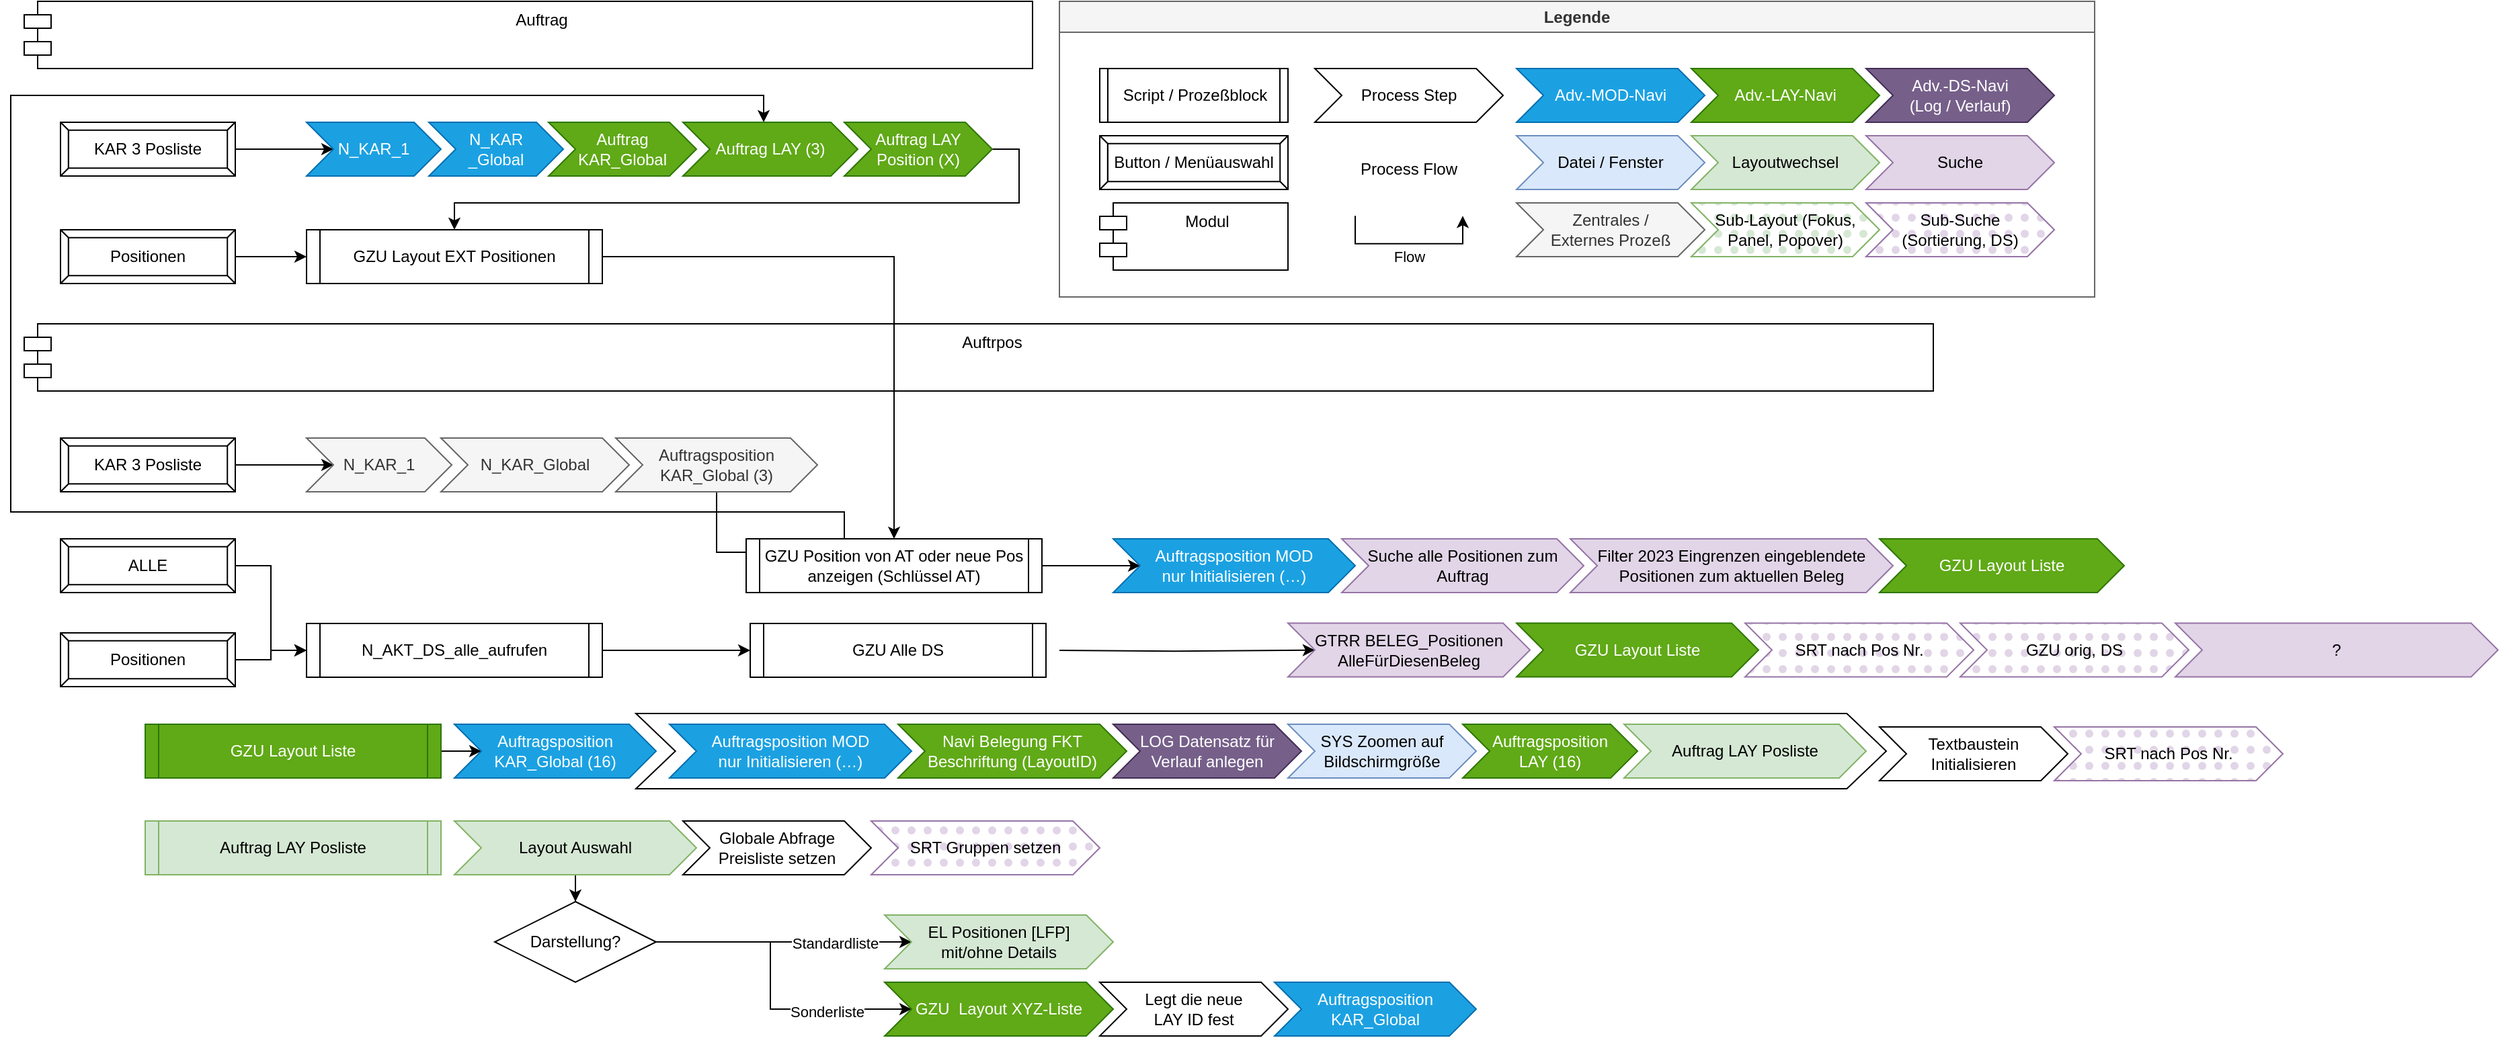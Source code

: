 <mxfile version="21.3.7" type="github">
  <diagram name="Page-1" id="edf60f1a-56cd-e834-aa8a-f176f3a09ee4">
    <mxGraphModel dx="2009" dy="1943" grid="1" gridSize="10" guides="1" tooltips="1" connect="1" arrows="1" fold="1" page="1" pageScale="1" pageWidth="1100" pageHeight="850" background="none" math="0" shadow="0">
      <root>
        <mxCell id="0" />
        <mxCell id="1" parent="0" />
        <mxCell id="arC6BPyS2dzSBOW8VH1Y-69" value="" style="shape=step;perimeter=stepPerimeter;fixedSize=1;points=[];whiteSpace=wrap;html=1;size=29.333;" vertex="1" parent="1">
          <mxGeometry x="485" y="-270" width="930" height="56" as="geometry" />
        </mxCell>
        <mxCell id="arC6BPyS2dzSBOW8VH1Y-13" value="Legende" style="swimlane;whiteSpace=wrap;html=1;fillColor=#f5f5f5;fontColor=#333333;strokeColor=#666666;" vertex="1" parent="1">
          <mxGeometry x="800" y="-800" width="770" height="220" as="geometry">
            <mxRectangle x="850" y="-220" width="90" height="30" as="alternateBounds" />
          </mxGeometry>
        </mxCell>
        <mxCell id="arC6BPyS2dzSBOW8VH1Y-2" value="Button / Menüauswahl" style="labelPosition=center;verticalLabelPosition=middle;align=center;html=1;shape=mxgraph.basic.button;dx=5.89;whiteSpace=wrap;" vertex="1" parent="arC6BPyS2dzSBOW8VH1Y-13">
          <mxGeometry x="30" y="100" width="140" height="40" as="geometry" />
        </mxCell>
        <mxCell id="arC6BPyS2dzSBOW8VH1Y-3" value="Script / Prozeßblock" style="shape=process;whiteSpace=wrap;html=1;backgroundOutline=1;size=0.045;" vertex="1" parent="arC6BPyS2dzSBOW8VH1Y-13">
          <mxGeometry x="30" y="50" width="140" height="40" as="geometry" />
        </mxCell>
        <mxCell id="arC6BPyS2dzSBOW8VH1Y-4" value="Modul" style="shape=module;align=left;spacingLeft=20;align=center;verticalAlign=top;whiteSpace=wrap;html=1;" vertex="1" parent="arC6BPyS2dzSBOW8VH1Y-13">
          <mxGeometry x="30" y="150" width="140" height="50" as="geometry" />
        </mxCell>
        <mxCell id="arC6BPyS2dzSBOW8VH1Y-5" value="Zentrales /&lt;br&gt;Externes Prozeß" style="shape=step;perimeter=stepPerimeter;fixedSize=1;points=[];whiteSpace=wrap;html=1;fillColor=#f5f5f5;fontColor=#333333;strokeColor=#666666;" vertex="1" parent="arC6BPyS2dzSBOW8VH1Y-13">
          <mxGeometry x="340" y="150" width="140" height="40" as="geometry" />
        </mxCell>
        <mxCell id="arC6BPyS2dzSBOW8VH1Y-8" value="Suche" style="shape=step;perimeter=stepPerimeter;fixedSize=1;points=[];whiteSpace=wrap;html=1;fillColor=#e1d5e7;strokeColor=#9673a6;" vertex="1" parent="arC6BPyS2dzSBOW8VH1Y-13">
          <mxGeometry x="600" y="100" width="140" height="40" as="geometry" />
        </mxCell>
        <mxCell id="arC6BPyS2dzSBOW8VH1Y-9" value="Layoutwechsel" style="shape=step;perimeter=stepPerimeter;fixedSize=1;points=[];whiteSpace=wrap;html=1;fillColor=#d5e8d4;strokeColor=#82b366;" vertex="1" parent="arC6BPyS2dzSBOW8VH1Y-13">
          <mxGeometry x="470" y="100" width="140" height="40" as="geometry" />
        </mxCell>
        <mxCell id="arC6BPyS2dzSBOW8VH1Y-10" value="Process Step" style="shape=step;perimeter=stepPerimeter;fixedSize=1;points=[];whiteSpace=wrap;html=1;" vertex="1" parent="arC6BPyS2dzSBOW8VH1Y-13">
          <mxGeometry x="190" y="50" width="140" height="40" as="geometry" />
        </mxCell>
        <mxCell id="arC6BPyS2dzSBOW8VH1Y-11" value="Adv.-MOD-Navi" style="shape=step;perimeter=stepPerimeter;fixedSize=1;points=[];whiteSpace=wrap;html=1;fillColor=#1ba1e2;strokeColor=#006EAF;fontColor=#ffffff;" vertex="1" parent="arC6BPyS2dzSBOW8VH1Y-13">
          <mxGeometry x="340" y="50" width="140" height="40" as="geometry" />
        </mxCell>
        <mxCell id="arC6BPyS2dzSBOW8VH1Y-12" value="Adv.-LAY-Navi" style="shape=step;perimeter=stepPerimeter;fixedSize=1;points=[];whiteSpace=wrap;html=1;fillColor=#60a917;strokeColor=#2D7600;fontColor=#ffffff;" vertex="1" parent="arC6BPyS2dzSBOW8VH1Y-13">
          <mxGeometry x="470" y="50" width="140" height="40" as="geometry" />
        </mxCell>
        <mxCell id="arC6BPyS2dzSBOW8VH1Y-15" value="Flow" style="edgeStyle=orthogonalEdgeStyle;orthogonalLoop=1;jettySize=auto;html=1;rounded=0;" edge="1" parent="arC6BPyS2dzSBOW8VH1Y-13">
          <mxGeometry y="-10" width="80" relative="1" as="geometry">
            <mxPoint x="220" y="159.67" as="sourcePoint" />
            <mxPoint x="300" y="159.67" as="targetPoint" />
            <Array as="points">
              <mxPoint x="220" y="180.34" />
              <mxPoint x="300" y="180.34" />
            </Array>
            <mxPoint as="offset" />
          </mxGeometry>
        </mxCell>
        <mxCell id="arC6BPyS2dzSBOW8VH1Y-16" value="Process Flow" style="text;strokeColor=none;align=center;fillColor=none;html=1;verticalAlign=middle;whiteSpace=wrap;rounded=0;" vertex="1" parent="arC6BPyS2dzSBOW8VH1Y-13">
          <mxGeometry x="205" y="110" width="110" height="30" as="geometry" />
        </mxCell>
        <mxCell id="arC6BPyS2dzSBOW8VH1Y-26" value="Sub-Suche&lt;br&gt;(Sortierung, DS)" style="shape=step;perimeter=stepPerimeter;fixedSize=1;points=[];whiteSpace=wrap;html=1;fillColor=#e1d5e7;strokeColor=#9673a6;fillStyle=dots;" vertex="1" parent="arC6BPyS2dzSBOW8VH1Y-13">
          <mxGeometry x="600" y="150" width="140" height="40" as="geometry" />
        </mxCell>
        <mxCell id="arC6BPyS2dzSBOW8VH1Y-27" value="Sub-Layout (Fokus, Panel, Popover)" style="shape=step;perimeter=stepPerimeter;fixedSize=1;points=[];whiteSpace=wrap;html=1;fillColor=#d5e8d4;strokeColor=#82b366;fillStyle=dots;" vertex="1" parent="arC6BPyS2dzSBOW8VH1Y-13">
          <mxGeometry x="470" y="150" width="140" height="40" as="geometry" />
        </mxCell>
        <mxCell id="arC6BPyS2dzSBOW8VH1Y-41" value="Adv.-DS-Navi&lt;br&gt;(Log / Verlauf)" style="shape=step;perimeter=stepPerimeter;fixedSize=1;points=[];whiteSpace=wrap;html=1;fillColor=#76608a;strokeColor=#432D57;fillStyle=auto;fontColor=#ffffff;" vertex="1" parent="arC6BPyS2dzSBOW8VH1Y-13">
          <mxGeometry x="600" y="50" width="140" height="40" as="geometry" />
        </mxCell>
        <mxCell id="arC6BPyS2dzSBOW8VH1Y-42" value="Datei / Fenster" style="shape=step;perimeter=stepPerimeter;fixedSize=1;points=[];whiteSpace=wrap;html=1;fillColor=#dae8fc;strokeColor=#6c8ebf;" vertex="1" parent="arC6BPyS2dzSBOW8VH1Y-13">
          <mxGeometry x="340" y="100" width="140" height="40" as="geometry" />
        </mxCell>
        <mxCell id="9XxZq_N7S6UOtmdN4iqu-2" value="Auftrag" style="shape=module;align=left;spacingLeft=20;align=center;verticalAlign=top;whiteSpace=wrap;html=1;" parent="1" vertex="1">
          <mxGeometry x="30" y="-800" width="750" height="50" as="geometry" />
        </mxCell>
        <mxCell id="9XxZq_N7S6UOtmdN4iqu-43" style="edgeStyle=orthogonalEdgeStyle;rounded=0;orthogonalLoop=1;jettySize=auto;html=1;entryX=0;entryY=0.5;entryDx=0;entryDy=0;" parent="1" source="9XxZq_N7S6UOtmdN4iqu-12" target="9XxZq_N7S6UOtmdN4iqu-27" edge="1">
          <mxGeometry relative="1" as="geometry" />
        </mxCell>
        <mxCell id="9XxZq_N7S6UOtmdN4iqu-12" value="ALLE" style="labelPosition=center;verticalLabelPosition=middle;align=center;html=1;shape=mxgraph.basic.button;dx=5.89;whiteSpace=wrap;" parent="1" vertex="1">
          <mxGeometry x="57" y="-400" width="130" height="40" as="geometry" />
        </mxCell>
        <mxCell id="9XxZq_N7S6UOtmdN4iqu-39" style="edgeStyle=orthogonalEdgeStyle;rounded=0;orthogonalLoop=1;jettySize=auto;html=1;exitX=1;exitY=0.5;exitDx=0;exitDy=0;entryX=0;entryY=0.5;entryDx=0;entryDy=0;" parent="1" source="9XxZq_N7S6UOtmdN4iqu-27" target="9XxZq_N7S6UOtmdN4iqu-28" edge="1">
          <mxGeometry relative="1" as="geometry" />
        </mxCell>
        <mxCell id="9XxZq_N7S6UOtmdN4iqu-27" value="N_AKT_DS_alle_aufrufen" style="shape=process;whiteSpace=wrap;html=1;backgroundOutline=1;size=0.045;" parent="1" vertex="1">
          <mxGeometry x="240" y="-337" width="220" height="40" as="geometry" />
        </mxCell>
        <mxCell id="arC6BPyS2dzSBOW8VH1Y-22" style="edgeStyle=orthogonalEdgeStyle;rounded=0;orthogonalLoop=1;jettySize=auto;html=1;" edge="1" parent="1" target="arC6BPyS2dzSBOW8VH1Y-19">
          <mxGeometry relative="1" as="geometry">
            <mxPoint x="800" y="-316.941" as="sourcePoint" />
          </mxGeometry>
        </mxCell>
        <mxCell id="9XxZq_N7S6UOtmdN4iqu-28" value="GZU Alle DS" style="shape=process;whiteSpace=wrap;html=1;backgroundOutline=1;size=0.045;" parent="1" vertex="1">
          <mxGeometry x="570" y="-337" width="220" height="40" as="geometry" />
        </mxCell>
        <mxCell id="9XxZq_N7S6UOtmdN4iqu-42" style="edgeStyle=orthogonalEdgeStyle;rounded=0;orthogonalLoop=1;jettySize=auto;html=1;entryX=0;entryY=0.5;entryDx=0;entryDy=0;" parent="1" source="9XxZq_N7S6UOtmdN4iqu-31" target="9XxZq_N7S6UOtmdN4iqu-27" edge="1">
          <mxGeometry relative="1" as="geometry" />
        </mxCell>
        <mxCell id="9XxZq_N7S6UOtmdN4iqu-31" value="Positionen" style="labelPosition=center;verticalLabelPosition=middle;align=center;html=1;shape=mxgraph.basic.button;dx=5.89;whiteSpace=wrap;" parent="1" vertex="1">
          <mxGeometry x="57" y="-330" width="130" height="40" as="geometry" />
        </mxCell>
        <mxCell id="arC6BPyS2dzSBOW8VH1Y-34" style="edgeStyle=orthogonalEdgeStyle;rounded=0;orthogonalLoop=1;jettySize=auto;html=1;" edge="1" parent="1" source="9XxZq_N7S6UOtmdN4iqu-47" target="arC6BPyS2dzSBOW8VH1Y-32">
          <mxGeometry relative="1" as="geometry" />
        </mxCell>
        <mxCell id="9XxZq_N7S6UOtmdN4iqu-47" value="GZU Layout Liste" style="shape=process;whiteSpace=wrap;html=1;backgroundOutline=1;size=0.045;fillColor=#60a917;strokeColor=#2D7600;fontColor=#ffffff;" parent="1" vertex="1">
          <mxGeometry x="120" y="-262" width="220" height="40" as="geometry" />
        </mxCell>
        <mxCell id="9XxZq_N7S6UOtmdN4iqu-59" style="edgeStyle=orthogonalEdgeStyle;rounded=0;orthogonalLoop=1;jettySize=auto;html=1;" parent="1" source="9XxZq_N7S6UOtmdN4iqu-60" target="9XxZq_N7S6UOtmdN4iqu-63" edge="1">
          <mxGeometry relative="1" as="geometry">
            <mxPoint x="240" y="-455" as="targetPoint" />
          </mxGeometry>
        </mxCell>
        <mxCell id="9XxZq_N7S6UOtmdN4iqu-60" value="KAR 3 Posliste" style="labelPosition=center;verticalLabelPosition=middle;align=center;html=1;shape=mxgraph.basic.button;dx=5.89;whiteSpace=wrap;" parent="1" vertex="1">
          <mxGeometry x="57" y="-475" width="130" height="40" as="geometry" />
        </mxCell>
        <mxCell id="9XxZq_N7S6UOtmdN4iqu-63" value="N_KAR_1" style="shape=step;perimeter=stepPerimeter;fixedSize=1;points=[];whiteSpace=wrap;html=1;fillColor=#f5f5f5;fontColor=#333333;strokeColor=#666666;" parent="1" vertex="1">
          <mxGeometry x="240" y="-475" width="108" height="40" as="geometry" />
        </mxCell>
        <mxCell id="9XxZq_N7S6UOtmdN4iqu-64" value="N_KAR_Global" style="shape=step;perimeter=stepPerimeter;fixedSize=1;points=[];whiteSpace=wrap;html=1;fillColor=#f5f5f5;fontColor=#333333;strokeColor=#666666;" parent="1" vertex="1">
          <mxGeometry x="340" y="-475" width="140" height="40" as="geometry" />
        </mxCell>
        <mxCell id="9XxZq_N7S6UOtmdN4iqu-75" style="edgeStyle=orthogonalEdgeStyle;rounded=0;orthogonalLoop=1;jettySize=auto;html=1;" parent="1" source="9XxZq_N7S6UOtmdN4iqu-65" target="9XxZq_N7S6UOtmdN4iqu-55" edge="1">
          <mxGeometry relative="1" as="geometry">
            <Array as="points">
              <mxPoint x="640" y="-390" />
              <mxPoint x="640" y="-420" />
              <mxPoint x="20" y="-420" />
              <mxPoint x="20" y="-730" />
              <mxPoint x="580" y="-730" />
            </Array>
            <mxPoint x="630" y="-390" as="sourcePoint" />
          </mxGeometry>
        </mxCell>
        <mxCell id="9XxZq_N7S6UOtmdN4iqu-65" value="Auftragsposition KAR_Global (3)" style="shape=step;perimeter=stepPerimeter;fixedSize=1;points=[];whiteSpace=wrap;html=1;fillColor=#f5f5f5;fontColor=#333333;strokeColor=#666666;" parent="1" vertex="1">
          <mxGeometry x="470" y="-475" width="150" height="40" as="geometry" />
        </mxCell>
        <mxCell id="9XxZq_N7S6UOtmdN4iqu-69" value="Auftrpos" style="shape=module;align=left;spacingLeft=20;align=center;verticalAlign=top;whiteSpace=wrap;html=1;" parent="1" vertex="1">
          <mxGeometry x="30" y="-560" width="1420" height="50" as="geometry" />
        </mxCell>
        <mxCell id="9XxZq_N7S6UOtmdN4iqu-44" value="KAR 3 Posliste" style="labelPosition=center;verticalLabelPosition=middle;align=center;html=1;shape=mxgraph.basic.button;dx=5.89;whiteSpace=wrap;" parent="1" vertex="1">
          <mxGeometry x="57" y="-710" width="130" height="40" as="geometry" />
        </mxCell>
        <mxCell id="9XxZq_N7S6UOtmdN4iqu-46" style="edgeStyle=orthogonalEdgeStyle;rounded=0;orthogonalLoop=1;jettySize=auto;html=1;" parent="1" source="9XxZq_N7S6UOtmdN4iqu-44" target="9XxZq_N7S6UOtmdN4iqu-50" edge="1">
          <mxGeometry relative="1" as="geometry">
            <mxPoint x="240" y="-690" as="targetPoint" />
          </mxGeometry>
        </mxCell>
        <mxCell id="9XxZq_N7S6UOtmdN4iqu-50" value="N_KAR_1" style="shape=step;perimeter=stepPerimeter;fixedSize=1;points=[];whiteSpace=wrap;html=1;fillColor=#1ba1e2;fontColor=#ffffff;strokeColor=#006EAF;" parent="1" vertex="1">
          <mxGeometry x="240" y="-710" width="100" height="40" as="geometry" />
        </mxCell>
        <mxCell id="9XxZq_N7S6UOtmdN4iqu-51" value="N_KAR&lt;br&gt;_Global" style="shape=step;perimeter=stepPerimeter;fixedSize=1;points=[];whiteSpace=wrap;html=1;fillColor=#1ba1e2;fontColor=#ffffff;strokeColor=#006EAF;" parent="1" vertex="1">
          <mxGeometry x="331" y="-710" width="100" height="40" as="geometry" />
        </mxCell>
        <mxCell id="9XxZq_N7S6UOtmdN4iqu-54" value="Auftrag KAR_Global" style="shape=step;perimeter=stepPerimeter;fixedSize=1;points=[];whiteSpace=wrap;html=1;fillColor=#60a917;fontColor=#ffffff;strokeColor=#2D7600;" parent="1" vertex="1">
          <mxGeometry x="420" y="-710" width="110" height="40" as="geometry" />
        </mxCell>
        <mxCell id="9XxZq_N7S6UOtmdN4iqu-55" value="Auftrag LAY (3)" style="shape=step;perimeter=stepPerimeter;fixedSize=1;points=[];whiteSpace=wrap;html=1;fillColor=#60a917;fontColor=#ffffff;strokeColor=#2D7600;" parent="1" vertex="1">
          <mxGeometry x="520" y="-710" width="130" height="40" as="geometry" />
        </mxCell>
        <mxCell id="arC6BPyS2dzSBOW8VH1Y-1" style="edgeStyle=orthogonalEdgeStyle;rounded=0;orthogonalLoop=1;jettySize=auto;html=1;" edge="1" parent="1" source="9XxZq_N7S6UOtmdN4iqu-56" target="9XxZq_N7S6UOtmdN4iqu-22">
          <mxGeometry relative="1" as="geometry">
            <Array as="points">
              <mxPoint x="770" y="-690" />
              <mxPoint x="770" y="-650" />
              <mxPoint x="350" y="-650" />
            </Array>
          </mxGeometry>
        </mxCell>
        <mxCell id="9XxZq_N7S6UOtmdN4iqu-56" value="Auftrag LAY Position (X)" style="shape=step;perimeter=stepPerimeter;fixedSize=1;points=[];whiteSpace=wrap;html=1;fillColor=#60a917;fontColor=#ffffff;strokeColor=#2D7600;" parent="1" vertex="1">
          <mxGeometry x="640" y="-710" width="110" height="40" as="geometry" />
        </mxCell>
        <mxCell id="9XxZq_N7S6UOtmdN4iqu-1" value="Positionen" style="labelPosition=center;verticalLabelPosition=middle;align=center;html=1;shape=mxgraph.basic.button;dx=5.89;whiteSpace=wrap;" parent="1" vertex="1">
          <mxGeometry x="57" y="-630" width="130" height="40" as="geometry" />
        </mxCell>
        <mxCell id="9XxZq_N7S6UOtmdN4iqu-17" value="GZU Layout Liste" style="shape=step;perimeter=stepPerimeter;fixedSize=1;points=[];whiteSpace=wrap;html=1;fillColor=#60a917;strokeColor=#2D7600;fontColor=#ffffff;" parent="1" vertex="1">
          <mxGeometry x="1410" y="-400" width="182" height="40" as="geometry" />
        </mxCell>
        <mxCell id="9XxZq_N7S6UOtmdN4iqu-21" value="Suche alle Positionen zum Auftrag" style="shape=step;perimeter=stepPerimeter;fixedSize=1;points=[];whiteSpace=wrap;html=1;fillColor=#e1d5e7;strokeColor=#9673a6;" parent="1" vertex="1">
          <mxGeometry x="1010" y="-400" width="180" height="40" as="geometry" />
        </mxCell>
        <mxCell id="9XxZq_N7S6UOtmdN4iqu-22" value="GZU Layout EXT Positionen" style="shape=process;whiteSpace=wrap;html=1;backgroundOutline=1;size=0.045;" parent="1" vertex="1">
          <mxGeometry x="240" y="-630" width="220" height="40" as="geometry" />
        </mxCell>
        <mxCell id="9XxZq_N7S6UOtmdN4iqu-41" style="edgeStyle=orthogonalEdgeStyle;rounded=0;orthogonalLoop=1;jettySize=auto;html=1;" parent="1" source="9XxZq_N7S6UOtmdN4iqu-1" target="9XxZq_N7S6UOtmdN4iqu-22" edge="1">
          <mxGeometry relative="1" as="geometry" />
        </mxCell>
        <mxCell id="arC6BPyS2dzSBOW8VH1Y-38" style="edgeStyle=orthogonalEdgeStyle;rounded=0;orthogonalLoop=1;jettySize=auto;html=1;" edge="1" parent="1" source="9XxZq_N7S6UOtmdN4iqu-25" target="arC6BPyS2dzSBOW8VH1Y-35">
          <mxGeometry relative="1" as="geometry" />
        </mxCell>
        <mxCell id="9XxZq_N7S6UOtmdN4iqu-25" value="GZU Position von AT oder neue Pos anzeigen (Schlüssel AT)" style="shape=process;whiteSpace=wrap;html=1;backgroundOutline=1;size=0.045;" parent="1" vertex="1">
          <mxGeometry x="567" y="-400" width="220" height="40" as="geometry" />
        </mxCell>
        <mxCell id="9XxZq_N7S6UOtmdN4iqu-40" style="edgeStyle=orthogonalEdgeStyle;rounded=0;orthogonalLoop=1;jettySize=auto;html=1;" parent="1" source="9XxZq_N7S6UOtmdN4iqu-22" target="9XxZq_N7S6UOtmdN4iqu-25" edge="1">
          <mxGeometry relative="1" as="geometry" />
        </mxCell>
        <mxCell id="9XxZq_N7S6UOtmdN4iqu-26" value="Filter 2023 Eingrenzen eingeblendete Positionen zum aktuellen Beleg" style="shape=step;perimeter=stepPerimeter;fixedSize=1;points=[];whiteSpace=wrap;html=1;fillColor=#e1d5e7;strokeColor=#9673a6;" parent="1" vertex="1">
          <mxGeometry x="1180" y="-400" width="240" height="40" as="geometry" />
        </mxCell>
        <mxCell id="arC6BPyS2dzSBOW8VH1Y-19" value="GTRR BELEG_Positionen&lt;br&gt;AlleFürDiesenBeleg" style="shape=step;perimeter=stepPerimeter;fixedSize=1;points=[];whiteSpace=wrap;html=1;fillColor=#e1d5e7;strokeColor=#9673a6;" vertex="1" parent="1">
          <mxGeometry x="970" y="-337.25" width="180" height="40" as="geometry" />
        </mxCell>
        <mxCell id="arC6BPyS2dzSBOW8VH1Y-20" value="?" style="shape=step;perimeter=stepPerimeter;fixedSize=1;points=[];whiteSpace=wrap;html=1;fillColor=#e1d5e7;strokeColor=#9673a6;" vertex="1" parent="1">
          <mxGeometry x="1630" y="-337.25" width="240" height="40" as="geometry" />
        </mxCell>
        <mxCell id="arC6BPyS2dzSBOW8VH1Y-21" value="GZU Layout Liste" style="shape=step;perimeter=stepPerimeter;fixedSize=1;points=[];whiteSpace=wrap;html=1;fillColor=#60a917;strokeColor=#2D7600;fontColor=#ffffff;" vertex="1" parent="1">
          <mxGeometry x="1140" y="-337.25" width="180" height="40" as="geometry" />
        </mxCell>
        <mxCell id="arC6BPyS2dzSBOW8VH1Y-24" value="SRT nach Pos Nr." style="shape=step;perimeter=stepPerimeter;fixedSize=1;points=[];whiteSpace=wrap;html=1;fillColor=#e1d5e7;strokeColor=#9673a6;fillStyle=dots;" vertex="1" parent="1">
          <mxGeometry x="1310" y="-337.25" width="170" height="40" as="geometry" />
        </mxCell>
        <mxCell id="arC6BPyS2dzSBOW8VH1Y-25" value="GZU orig, DS" style="shape=step;perimeter=stepPerimeter;fixedSize=1;points=[];whiteSpace=wrap;html=1;fillColor=#e1d5e7;strokeColor=#9673a6;fillStyle=dots;" vertex="1" parent="1">
          <mxGeometry x="1470" y="-337.25" width="170" height="40" as="geometry" />
        </mxCell>
        <mxCell id="arC6BPyS2dzSBOW8VH1Y-29" value="Auftragsposition MOD&lt;br&gt;nur Initialisieren (…)" style="shape=step;perimeter=stepPerimeter;fixedSize=1;points=[];whiteSpace=wrap;html=1;fillColor=#1ba1e2;strokeColor=#006EAF;fontColor=#ffffff;" vertex="1" parent="1">
          <mxGeometry x="510" y="-262" width="180" height="40" as="geometry" />
        </mxCell>
        <mxCell id="arC6BPyS2dzSBOW8VH1Y-32" value="Auftragsposition KAR_Global (16)" style="shape=step;perimeter=stepPerimeter;fixedSize=1;points=[];whiteSpace=wrap;html=1;fillColor=#1ba1e2;fontColor=#ffffff;strokeColor=#006EAF;" vertex="1" parent="1">
          <mxGeometry x="350" y="-262" width="150" height="40" as="geometry" />
        </mxCell>
        <mxCell id="arC6BPyS2dzSBOW8VH1Y-35" value="Auftragsposition MOD&lt;br&gt;nur Initialisieren (…)" style="shape=step;perimeter=stepPerimeter;fixedSize=1;points=[];whiteSpace=wrap;html=1;fillColor=#1ba1e2;strokeColor=#006EAF;fontColor=#ffffff;" vertex="1" parent="1">
          <mxGeometry x="840" y="-400" width="180" height="40" as="geometry" />
        </mxCell>
        <mxCell id="arC6BPyS2dzSBOW8VH1Y-39" value="Navi Belegung FKT Beschriftung (LayoutID)" style="shape=step;perimeter=stepPerimeter;fixedSize=1;points=[];whiteSpace=wrap;html=1;fillColor=#60a917;fontColor=#ffffff;strokeColor=#2D7600;" vertex="1" parent="1">
          <mxGeometry x="680" y="-262" width="170" height="40" as="geometry" />
        </mxCell>
        <mxCell id="arC6BPyS2dzSBOW8VH1Y-40" value="LOG Datensatz für Verlauf anlegen" style="shape=step;perimeter=stepPerimeter;fixedSize=1;points=[];whiteSpace=wrap;html=1;fillColor=#76608a;strokeColor=#432D57;fillStyle=auto;fontColor=#ffffff;" vertex="1" parent="1">
          <mxGeometry x="840" y="-262" width="140" height="40" as="geometry" />
        </mxCell>
        <mxCell id="arC6BPyS2dzSBOW8VH1Y-44" value="SYS Zoomen auf Bildschirmgröße" style="shape=step;perimeter=stepPerimeter;fixedSize=1;points=[];whiteSpace=wrap;html=1;fillColor=#dae8fc;strokeColor=#6c8ebf;" vertex="1" parent="1">
          <mxGeometry x="970" y="-262" width="140" height="40" as="geometry" />
        </mxCell>
        <mxCell id="arC6BPyS2dzSBOW8VH1Y-45" value="Auftragsposition&lt;br&gt;LAY (16)" style="shape=step;perimeter=stepPerimeter;fixedSize=1;points=[];whiteSpace=wrap;html=1;fillColor=#60a917;fontColor=#ffffff;strokeColor=#2D7600;" vertex="1" parent="1">
          <mxGeometry x="1100" y="-262" width="130" height="40" as="geometry" />
        </mxCell>
        <mxCell id="arC6BPyS2dzSBOW8VH1Y-46" value="Auftrag LAY Posliste" style="shape=step;perimeter=stepPerimeter;fixedSize=1;points=[];whiteSpace=wrap;html=1;fillColor=#d5e8d4;strokeColor=#82b366;" vertex="1" parent="1">
          <mxGeometry x="1220" y="-262" width="180" height="40" as="geometry" />
        </mxCell>
        <mxCell id="arC6BPyS2dzSBOW8VH1Y-52" style="edgeStyle=orthogonalEdgeStyle;rounded=0;orthogonalLoop=1;jettySize=auto;html=1;" edge="1" parent="1" source="arC6BPyS2dzSBOW8VH1Y-47" target="arC6BPyS2dzSBOW8VH1Y-49">
          <mxGeometry relative="1" as="geometry" />
        </mxCell>
        <mxCell id="arC6BPyS2dzSBOW8VH1Y-61" value="Standardliste" style="edgeLabel;html=1;align=center;verticalAlign=middle;resizable=0;points=[];" vertex="1" connectable="0" parent="arC6BPyS2dzSBOW8VH1Y-52">
          <mxGeometry x="0.394" y="-1" relative="1" as="geometry">
            <mxPoint as="offset" />
          </mxGeometry>
        </mxCell>
        <mxCell id="arC6BPyS2dzSBOW8VH1Y-57" style="edgeStyle=orthogonalEdgeStyle;rounded=0;orthogonalLoop=1;jettySize=auto;html=1;" edge="1" parent="1" source="arC6BPyS2dzSBOW8VH1Y-47" target="arC6BPyS2dzSBOW8VH1Y-53">
          <mxGeometry relative="1" as="geometry" />
        </mxCell>
        <mxCell id="arC6BPyS2dzSBOW8VH1Y-64" value="Sonderliste" style="edgeLabel;html=1;align=center;verticalAlign=middle;resizable=0;points=[];" vertex="1" connectable="0" parent="arC6BPyS2dzSBOW8VH1Y-57">
          <mxGeometry x="0.47" y="-2" relative="1" as="geometry">
            <mxPoint as="offset" />
          </mxGeometry>
        </mxCell>
        <mxCell id="arC6BPyS2dzSBOW8VH1Y-47" value="Darstellung?" style="rhombus;whiteSpace=wrap;html=1;" vertex="1" parent="1">
          <mxGeometry x="380" y="-130" width="120" height="60" as="geometry" />
        </mxCell>
        <mxCell id="arC6BPyS2dzSBOW8VH1Y-49" value="EL Positionen [LFP]&lt;br&gt;mit/ohne Details" style="shape=step;perimeter=stepPerimeter;fixedSize=1;points=[];whiteSpace=wrap;html=1;fillColor=#d5e8d4;strokeColor=#82b366;" vertex="1" parent="1">
          <mxGeometry x="670" y="-120" width="170" height="40" as="geometry" />
        </mxCell>
        <mxCell id="arC6BPyS2dzSBOW8VH1Y-53" value="GZU&amp;nbsp; Layout XYZ-Liste" style="shape=step;perimeter=stepPerimeter;fixedSize=1;points=[];whiteSpace=wrap;html=1;fillColor=#60a917;fontColor=#ffffff;strokeColor=#2D7600;" vertex="1" parent="1">
          <mxGeometry x="670" y="-70" width="170" height="40" as="geometry" />
        </mxCell>
        <mxCell id="arC6BPyS2dzSBOW8VH1Y-54" value="Auftrag LAY Posliste" style="shape=process;whiteSpace=wrap;html=1;backgroundOutline=1;size=0.045;fillColor=#d5e8d4;strokeColor=#82b366;fontColor=default;" vertex="1" parent="1">
          <mxGeometry x="120" y="-190" width="220" height="40" as="geometry" />
        </mxCell>
        <mxCell id="arC6BPyS2dzSBOW8VH1Y-56" style="edgeStyle=orthogonalEdgeStyle;rounded=0;orthogonalLoop=1;jettySize=auto;html=1;" edge="1" parent="1" source="arC6BPyS2dzSBOW8VH1Y-55" target="arC6BPyS2dzSBOW8VH1Y-47">
          <mxGeometry relative="1" as="geometry" />
        </mxCell>
        <mxCell id="arC6BPyS2dzSBOW8VH1Y-55" value="Layout Auswahl" style="shape=step;perimeter=stepPerimeter;fixedSize=1;points=[];whiteSpace=wrap;html=1;fillColor=#d5e8d4;strokeColor=#82b366;" vertex="1" parent="1">
          <mxGeometry x="350" y="-190" width="180" height="40" as="geometry" />
        </mxCell>
        <mxCell id="arC6BPyS2dzSBOW8VH1Y-58" value="Globale Abfrage&lt;br&gt;Preisliste setzen" style="shape=step;perimeter=stepPerimeter;fixedSize=1;points=[];whiteSpace=wrap;html=1;" vertex="1" parent="1">
          <mxGeometry x="520" y="-190" width="140" height="40" as="geometry" />
        </mxCell>
        <mxCell id="arC6BPyS2dzSBOW8VH1Y-59" value="SRT Gruppen setzen" style="shape=step;perimeter=stepPerimeter;fixedSize=1;points=[];whiteSpace=wrap;html=1;fillColor=#e1d5e7;strokeColor=#9673a6;fillStyle=dots;" vertex="1" parent="1">
          <mxGeometry x="660" y="-190" width="170" height="40" as="geometry" />
        </mxCell>
        <mxCell id="arC6BPyS2dzSBOW8VH1Y-60" value="Auftragsposition KAR_Global" style="shape=step;perimeter=stepPerimeter;fixedSize=1;points=[];whiteSpace=wrap;html=1;fillColor=#1ba1e2;fontColor=#ffffff;strokeColor=#006EAF;" vertex="1" parent="1">
          <mxGeometry x="960" y="-70" width="150" height="40" as="geometry" />
        </mxCell>
        <mxCell id="arC6BPyS2dzSBOW8VH1Y-66" value="Textbaustein&lt;br&gt;Initialisieren" style="shape=step;perimeter=stepPerimeter;fixedSize=1;points=[];whiteSpace=wrap;html=1;" vertex="1" parent="1">
          <mxGeometry x="1410" y="-260" width="140" height="40" as="geometry" />
        </mxCell>
        <mxCell id="arC6BPyS2dzSBOW8VH1Y-67" value="SRT nach Pos Nr." style="shape=step;perimeter=stepPerimeter;fixedSize=1;points=[];whiteSpace=wrap;html=1;fillColor=#e1d5e7;strokeColor=#9673a6;fillStyle=dots;" vertex="1" parent="1">
          <mxGeometry x="1540" y="-260" width="170" height="40" as="geometry" />
        </mxCell>
        <mxCell id="arC6BPyS2dzSBOW8VH1Y-68" value="Legt die neue&lt;br&gt;LAY ID fest" style="shape=step;perimeter=stepPerimeter;fixedSize=1;points=[];whiteSpace=wrap;html=1;" vertex="1" parent="1">
          <mxGeometry x="830" y="-70" width="140" height="40" as="geometry" />
        </mxCell>
      </root>
    </mxGraphModel>
  </diagram>
</mxfile>
